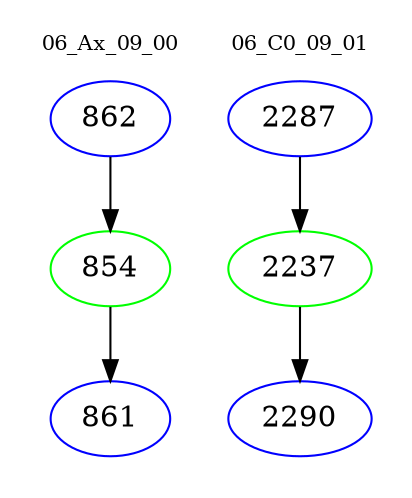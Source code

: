 digraph{
subgraph cluster_0 {
color = white
label = "06_Ax_09_00";
fontsize=10;
T0_862 [label="862", color="blue"]
T0_862 -> T0_854 [color="black"]
T0_854 [label="854", color="green"]
T0_854 -> T0_861 [color="black"]
T0_861 [label="861", color="blue"]
}
subgraph cluster_1 {
color = white
label = "06_C0_09_01";
fontsize=10;
T1_2287 [label="2287", color="blue"]
T1_2287 -> T1_2237 [color="black"]
T1_2237 [label="2237", color="green"]
T1_2237 -> T1_2290 [color="black"]
T1_2290 [label="2290", color="blue"]
}
}
